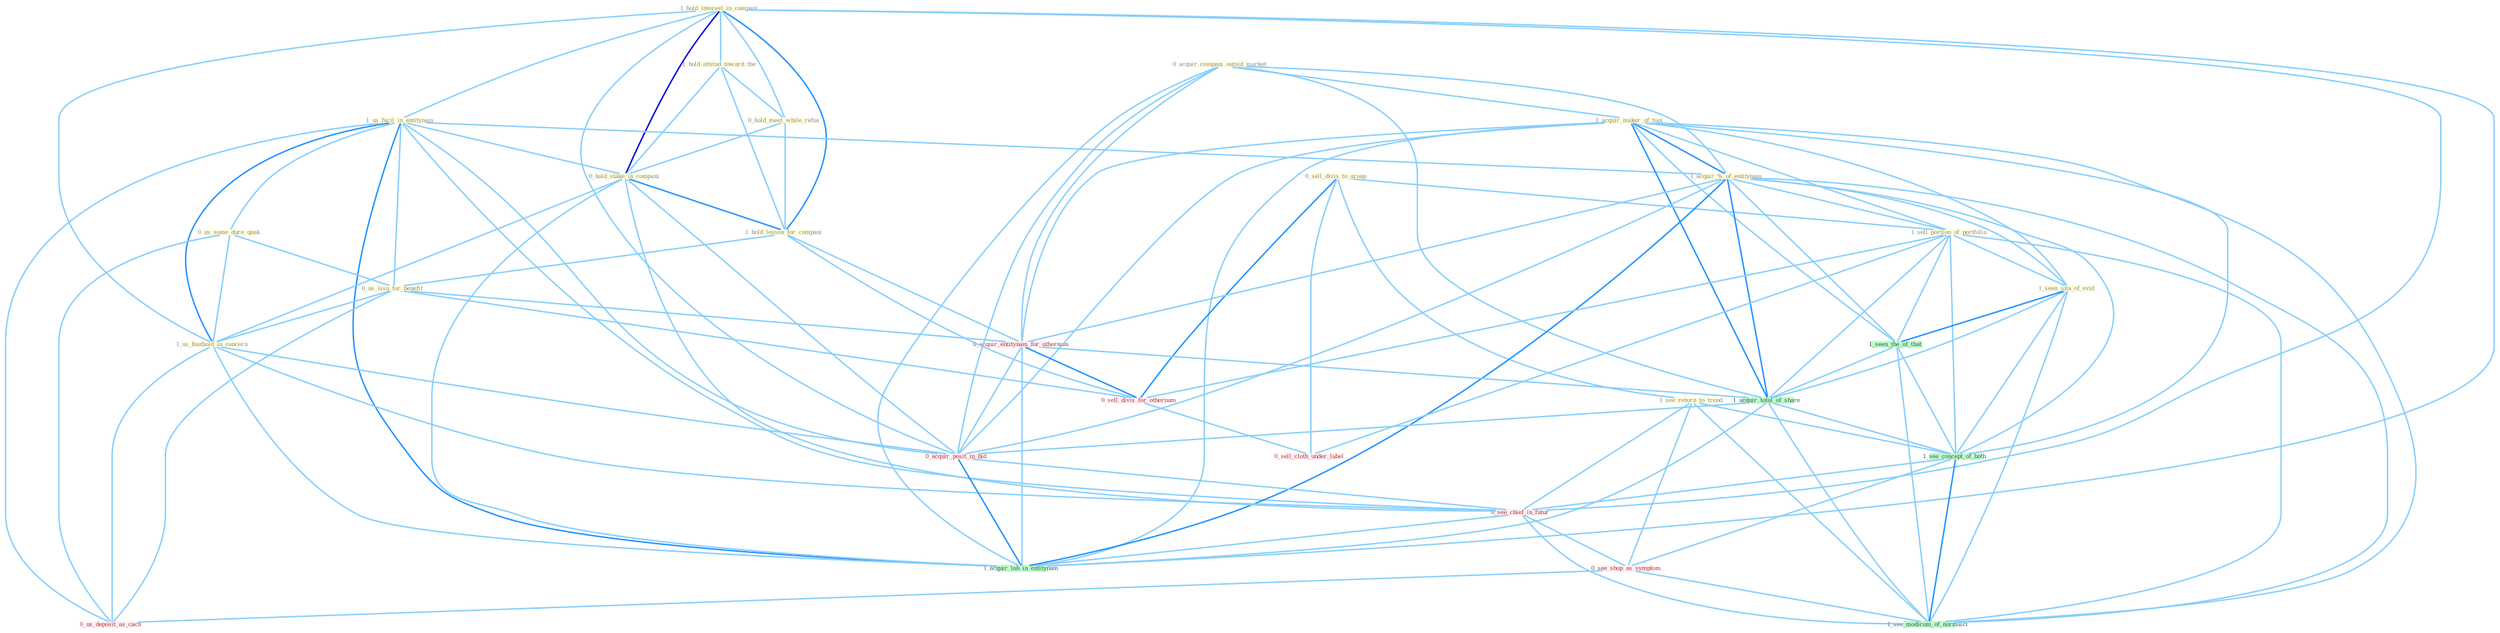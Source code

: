 Graph G{ 
    node
    [shape=polygon,style=filled,width=.5,height=.06,color="#BDFCC9",fixedsize=true,fontsize=4,
    fontcolor="#2f4f4f"];
    {node
    [color="#ffffe0", fontcolor="#8b7d6b"] "0_acquir_compani_outsid_market " "1_hold_interest_in_compani " "1_us_facil_in_entitynam " "1_acquir_maker_of_tool " "0_sell_divis_to_group " "1_hold_attitud_toward_the " "1_acquir_%_of_entitynam " "0_hold_meet_while_refus " "1_sell_portion_of_portfolio " "1_see_return_to_trend " "0_hold_stake_in_compani " "1_hold_lesson_for_compani " "0_us_some_dure_quak " "0_us_issu_for_benefit " "1_seen_iota_of_evid " "1_us_foothold_in_concern "}
{node [color="#fff0f5", fontcolor="#b22222"] "0_acquir_entitynam_for_othernum " "0_sell_divis_for_othernum " "0_sell_cloth_under_label " "0_acquir_posit_in_bid " "0_see_chief_in_futur " "0_see_shop_as_symptom " "0_us_deposit_as_cach "}
edge [color="#B0E2FF"];

	"0_acquir_compani_outsid_market " -- "1_acquir_maker_of_tool " [w="1", color="#87cefa" ];
	"0_acquir_compani_outsid_market " -- "1_acquir_%_of_entitynam " [w="1", color="#87cefa" ];
	"0_acquir_compani_outsid_market " -- "0_acquir_entitynam_for_othernum " [w="1", color="#87cefa" ];
	"0_acquir_compani_outsid_market " -- "1_acquir_total_of_share " [w="1", color="#87cefa" ];
	"0_acquir_compani_outsid_market " -- "0_acquir_posit_in_bid " [w="1", color="#87cefa" ];
	"0_acquir_compani_outsid_market " -- "1_acquir_lab_in_entitynam " [w="1", color="#87cefa" ];
	"1_hold_interest_in_compani " -- "1_us_facil_in_entitynam " [w="1", color="#87cefa" ];
	"1_hold_interest_in_compani " -- "1_hold_attitud_toward_the " [w="1", color="#87cefa" ];
	"1_hold_interest_in_compani " -- "0_hold_meet_while_refus " [w="1", color="#87cefa" ];
	"1_hold_interest_in_compani " -- "0_hold_stake_in_compani " [w="3", color="#0000cd" , len=0.6];
	"1_hold_interest_in_compani " -- "1_hold_lesson_for_compani " [w="2", color="#1e90ff" , len=0.8];
	"1_hold_interest_in_compani " -- "1_us_foothold_in_concern " [w="1", color="#87cefa" ];
	"1_hold_interest_in_compani " -- "0_acquir_posit_in_bid " [w="1", color="#87cefa" ];
	"1_hold_interest_in_compani " -- "0_see_chief_in_futur " [w="1", color="#87cefa" ];
	"1_hold_interest_in_compani " -- "1_acquir_lab_in_entitynam " [w="1", color="#87cefa" ];
	"1_us_facil_in_entitynam " -- "1_acquir_%_of_entitynam " [w="1", color="#87cefa" ];
	"1_us_facil_in_entitynam " -- "0_hold_stake_in_compani " [w="1", color="#87cefa" ];
	"1_us_facil_in_entitynam " -- "0_us_some_dure_quak " [w="1", color="#87cefa" ];
	"1_us_facil_in_entitynam " -- "0_us_issu_for_benefit " [w="1", color="#87cefa" ];
	"1_us_facil_in_entitynam " -- "1_us_foothold_in_concern " [w="2", color="#1e90ff" , len=0.8];
	"1_us_facil_in_entitynam " -- "0_acquir_posit_in_bid " [w="1", color="#87cefa" ];
	"1_us_facil_in_entitynam " -- "0_see_chief_in_futur " [w="1", color="#87cefa" ];
	"1_us_facil_in_entitynam " -- "1_acquir_lab_in_entitynam " [w="2", color="#1e90ff" , len=0.8];
	"1_us_facil_in_entitynam " -- "0_us_deposit_as_cach " [w="1", color="#87cefa" ];
	"1_acquir_maker_of_tool " -- "1_acquir_%_of_entitynam " [w="2", color="#1e90ff" , len=0.8];
	"1_acquir_maker_of_tool " -- "1_sell_portion_of_portfolio " [w="1", color="#87cefa" ];
	"1_acquir_maker_of_tool " -- "1_seen_iota_of_evid " [w="1", color="#87cefa" ];
	"1_acquir_maker_of_tool " -- "0_acquir_entitynam_for_othernum " [w="1", color="#87cefa" ];
	"1_acquir_maker_of_tool " -- "1_seen_the_of_that " [w="1", color="#87cefa" ];
	"1_acquir_maker_of_tool " -- "1_acquir_total_of_share " [w="2", color="#1e90ff" , len=0.8];
	"1_acquir_maker_of_tool " -- "0_acquir_posit_in_bid " [w="1", color="#87cefa" ];
	"1_acquir_maker_of_tool " -- "1_see_concept_of_both " [w="1", color="#87cefa" ];
	"1_acquir_maker_of_tool " -- "1_acquir_lab_in_entitynam " [w="1", color="#87cefa" ];
	"1_acquir_maker_of_tool " -- "1_see_modicum_of_normalci " [w="1", color="#87cefa" ];
	"0_sell_divis_to_group " -- "1_sell_portion_of_portfolio " [w="1", color="#87cefa" ];
	"0_sell_divis_to_group " -- "1_see_return_to_trend " [w="1", color="#87cefa" ];
	"0_sell_divis_to_group " -- "0_sell_divis_for_othernum " [w="2", color="#1e90ff" , len=0.8];
	"0_sell_divis_to_group " -- "0_sell_cloth_under_label " [w="1", color="#87cefa" ];
	"1_hold_attitud_toward_the " -- "0_hold_meet_while_refus " [w="1", color="#87cefa" ];
	"1_hold_attitud_toward_the " -- "0_hold_stake_in_compani " [w="1", color="#87cefa" ];
	"1_hold_attitud_toward_the " -- "1_hold_lesson_for_compani " [w="1", color="#87cefa" ];
	"1_acquir_%_of_entitynam " -- "1_sell_portion_of_portfolio " [w="1", color="#87cefa" ];
	"1_acquir_%_of_entitynam " -- "1_seen_iota_of_evid " [w="1", color="#87cefa" ];
	"1_acquir_%_of_entitynam " -- "0_acquir_entitynam_for_othernum " [w="1", color="#87cefa" ];
	"1_acquir_%_of_entitynam " -- "1_seen_the_of_that " [w="1", color="#87cefa" ];
	"1_acquir_%_of_entitynam " -- "1_acquir_total_of_share " [w="2", color="#1e90ff" , len=0.8];
	"1_acquir_%_of_entitynam " -- "0_acquir_posit_in_bid " [w="1", color="#87cefa" ];
	"1_acquir_%_of_entitynam " -- "1_see_concept_of_both " [w="1", color="#87cefa" ];
	"1_acquir_%_of_entitynam " -- "1_acquir_lab_in_entitynam " [w="2", color="#1e90ff" , len=0.8];
	"1_acquir_%_of_entitynam " -- "1_see_modicum_of_normalci " [w="1", color="#87cefa" ];
	"0_hold_meet_while_refus " -- "0_hold_stake_in_compani " [w="1", color="#87cefa" ];
	"0_hold_meet_while_refus " -- "1_hold_lesson_for_compani " [w="1", color="#87cefa" ];
	"1_sell_portion_of_portfolio " -- "1_seen_iota_of_evid " [w="1", color="#87cefa" ];
	"1_sell_portion_of_portfolio " -- "1_seen_the_of_that " [w="1", color="#87cefa" ];
	"1_sell_portion_of_portfolio " -- "0_sell_divis_for_othernum " [w="1", color="#87cefa" ];
	"1_sell_portion_of_portfolio " -- "1_acquir_total_of_share " [w="1", color="#87cefa" ];
	"1_sell_portion_of_portfolio " -- "0_sell_cloth_under_label " [w="1", color="#87cefa" ];
	"1_sell_portion_of_portfolio " -- "1_see_concept_of_both " [w="1", color="#87cefa" ];
	"1_sell_portion_of_portfolio " -- "1_see_modicum_of_normalci " [w="1", color="#87cefa" ];
	"1_see_return_to_trend " -- "1_see_concept_of_both " [w="1", color="#87cefa" ];
	"1_see_return_to_trend " -- "0_see_chief_in_futur " [w="1", color="#87cefa" ];
	"1_see_return_to_trend " -- "0_see_shop_as_symptom " [w="1", color="#87cefa" ];
	"1_see_return_to_trend " -- "1_see_modicum_of_normalci " [w="1", color="#87cefa" ];
	"0_hold_stake_in_compani " -- "1_hold_lesson_for_compani " [w="2", color="#1e90ff" , len=0.8];
	"0_hold_stake_in_compani " -- "1_us_foothold_in_concern " [w="1", color="#87cefa" ];
	"0_hold_stake_in_compani " -- "0_acquir_posit_in_bid " [w="1", color="#87cefa" ];
	"0_hold_stake_in_compani " -- "0_see_chief_in_futur " [w="1", color="#87cefa" ];
	"0_hold_stake_in_compani " -- "1_acquir_lab_in_entitynam " [w="1", color="#87cefa" ];
	"1_hold_lesson_for_compani " -- "0_us_issu_for_benefit " [w="1", color="#87cefa" ];
	"1_hold_lesson_for_compani " -- "0_acquir_entitynam_for_othernum " [w="1", color="#87cefa" ];
	"1_hold_lesson_for_compani " -- "0_sell_divis_for_othernum " [w="1", color="#87cefa" ];
	"0_us_some_dure_quak " -- "0_us_issu_for_benefit " [w="1", color="#87cefa" ];
	"0_us_some_dure_quak " -- "1_us_foothold_in_concern " [w="1", color="#87cefa" ];
	"0_us_some_dure_quak " -- "0_us_deposit_as_cach " [w="1", color="#87cefa" ];
	"0_us_issu_for_benefit " -- "1_us_foothold_in_concern " [w="1", color="#87cefa" ];
	"0_us_issu_for_benefit " -- "0_acquir_entitynam_for_othernum " [w="1", color="#87cefa" ];
	"0_us_issu_for_benefit " -- "0_sell_divis_for_othernum " [w="1", color="#87cefa" ];
	"0_us_issu_for_benefit " -- "0_us_deposit_as_cach " [w="1", color="#87cefa" ];
	"1_seen_iota_of_evid " -- "1_seen_the_of_that " [w="2", color="#1e90ff" , len=0.8];
	"1_seen_iota_of_evid " -- "1_acquir_total_of_share " [w="1", color="#87cefa" ];
	"1_seen_iota_of_evid " -- "1_see_concept_of_both " [w="1", color="#87cefa" ];
	"1_seen_iota_of_evid " -- "1_see_modicum_of_normalci " [w="1", color="#87cefa" ];
	"1_us_foothold_in_concern " -- "0_acquir_posit_in_bid " [w="1", color="#87cefa" ];
	"1_us_foothold_in_concern " -- "0_see_chief_in_futur " [w="1", color="#87cefa" ];
	"1_us_foothold_in_concern " -- "1_acquir_lab_in_entitynam " [w="1", color="#87cefa" ];
	"1_us_foothold_in_concern " -- "0_us_deposit_as_cach " [w="1", color="#87cefa" ];
	"0_acquir_entitynam_for_othernum " -- "0_sell_divis_for_othernum " [w="2", color="#1e90ff" , len=0.8];
	"0_acquir_entitynam_for_othernum " -- "1_acquir_total_of_share " [w="1", color="#87cefa" ];
	"0_acquir_entitynam_for_othernum " -- "0_acquir_posit_in_bid " [w="1", color="#87cefa" ];
	"0_acquir_entitynam_for_othernum " -- "1_acquir_lab_in_entitynam " [w="1", color="#87cefa" ];
	"1_seen_the_of_that " -- "1_acquir_total_of_share " [w="1", color="#87cefa" ];
	"1_seen_the_of_that " -- "1_see_concept_of_both " [w="1", color="#87cefa" ];
	"1_seen_the_of_that " -- "1_see_modicum_of_normalci " [w="1", color="#87cefa" ];
	"0_sell_divis_for_othernum " -- "0_sell_cloth_under_label " [w="1", color="#87cefa" ];
	"1_acquir_total_of_share " -- "0_acquir_posit_in_bid " [w="1", color="#87cefa" ];
	"1_acquir_total_of_share " -- "1_see_concept_of_both " [w="1", color="#87cefa" ];
	"1_acquir_total_of_share " -- "1_acquir_lab_in_entitynam " [w="1", color="#87cefa" ];
	"1_acquir_total_of_share " -- "1_see_modicum_of_normalci " [w="1", color="#87cefa" ];
	"0_acquir_posit_in_bid " -- "0_see_chief_in_futur " [w="1", color="#87cefa" ];
	"0_acquir_posit_in_bid " -- "1_acquir_lab_in_entitynam " [w="2", color="#1e90ff" , len=0.8];
	"1_see_concept_of_both " -- "0_see_chief_in_futur " [w="1", color="#87cefa" ];
	"1_see_concept_of_both " -- "0_see_shop_as_symptom " [w="1", color="#87cefa" ];
	"1_see_concept_of_both " -- "1_see_modicum_of_normalci " [w="2", color="#1e90ff" , len=0.8];
	"0_see_chief_in_futur " -- "0_see_shop_as_symptom " [w="1", color="#87cefa" ];
	"0_see_chief_in_futur " -- "1_acquir_lab_in_entitynam " [w="1", color="#87cefa" ];
	"0_see_chief_in_futur " -- "1_see_modicum_of_normalci " [w="1", color="#87cefa" ];
	"0_see_shop_as_symptom " -- "0_us_deposit_as_cach " [w="1", color="#87cefa" ];
	"0_see_shop_as_symptom " -- "1_see_modicum_of_normalci " [w="1", color="#87cefa" ];
}